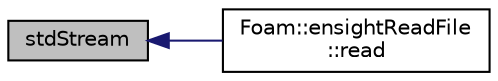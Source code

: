 digraph "stdStream"
{
  bgcolor="transparent";
  edge [fontname="Helvetica",fontsize="10",labelfontname="Helvetica",labelfontsize="10"];
  node [fontname="Helvetica",fontsize="10",shape=record];
  rankdir="LR";
  Node1 [label="stdStream",height=0.2,width=0.4,color="black", fillcolor="grey75", style="filled" fontcolor="black"];
  Node1 -> Node2 [dir="back",color="midnightblue",fontsize="10",style="solid",fontname="Helvetica"];
  Node2 [label="Foam::ensightReadFile\l::read",height=0.2,width=0.4,color="black",URL="$classFoam_1_1ensightReadFile.html#ace78ec83b458adc938946120963aca13",tooltip="Read string as &quot;%80s&quot; or as binary. "];
}
